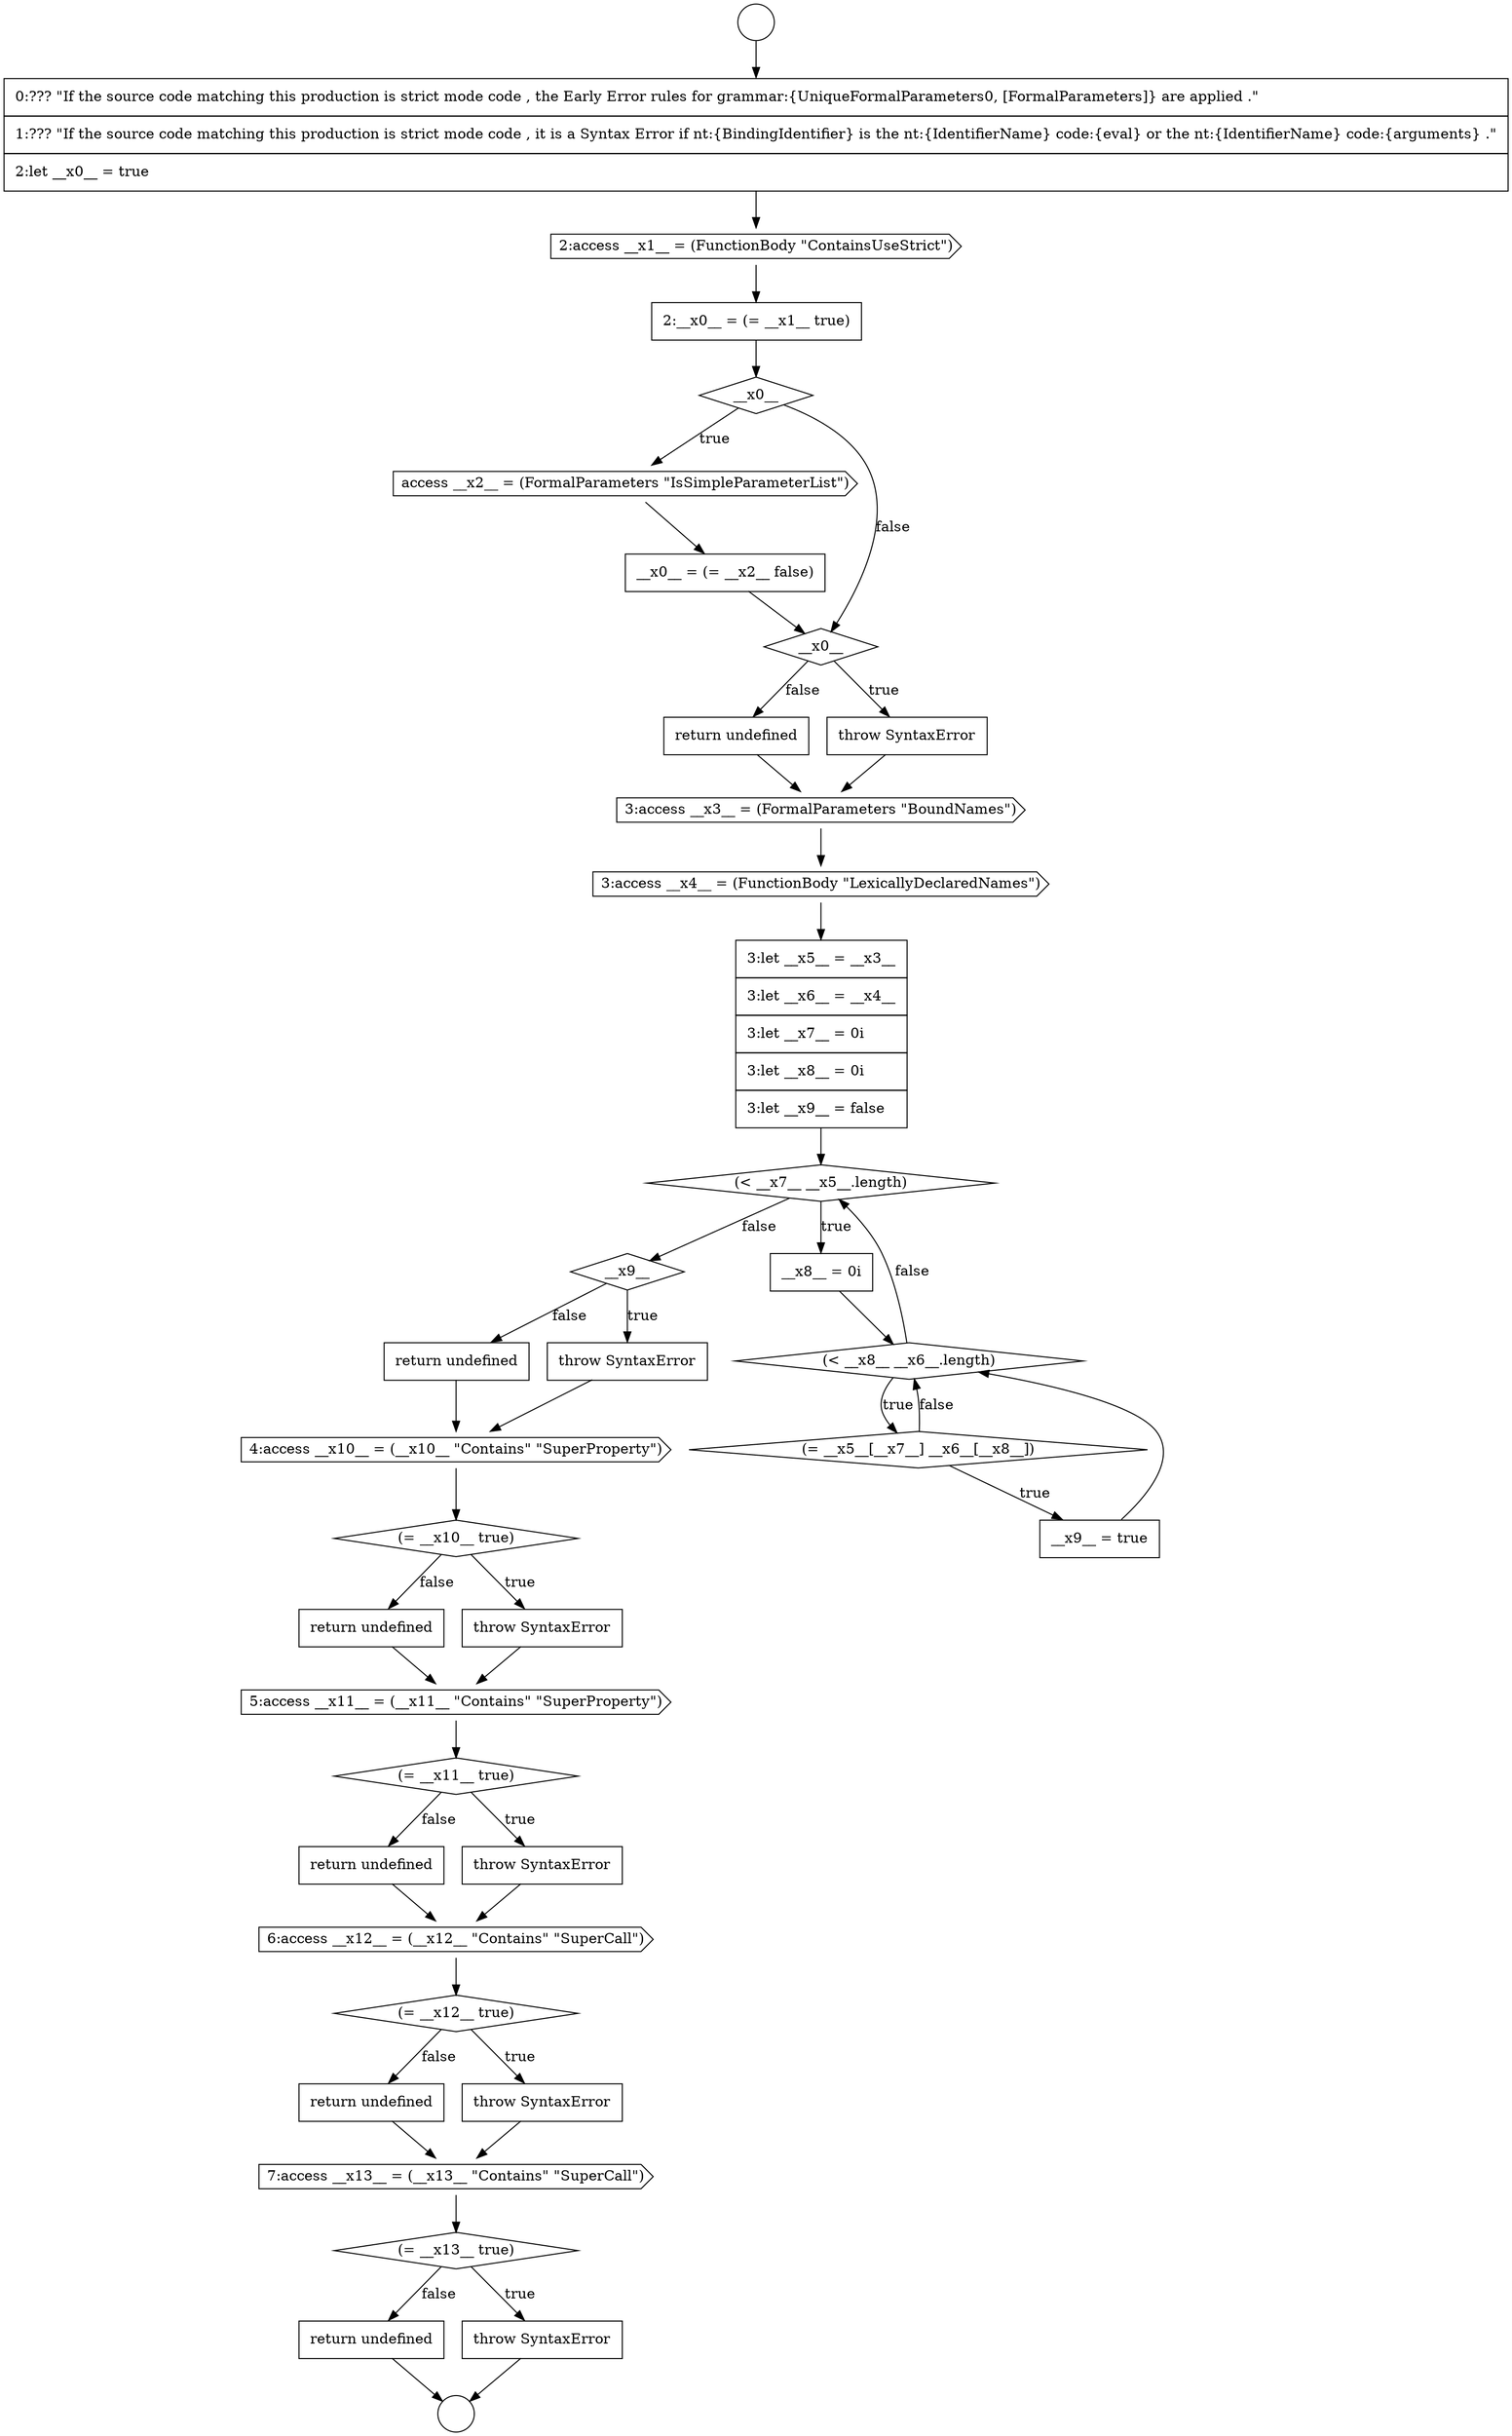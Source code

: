 digraph {
  node17394 [shape=cds, label=<<font color="black">3:access __x4__ = (FunctionBody &quot;LexicallyDeclaredNames&quot;)</font>> color="black" fillcolor="white" style=filled]
  node17407 [shape=none, margin=0, label=<<font color="black">
    <table border="0" cellborder="1" cellspacing="0" cellpadding="10">
      <tr><td align="left">return undefined</td></tr>
    </table>
  </font>> color="black" fillcolor="white" style=filled]
  node17403 [shape=none, margin=0, label=<<font color="black">
    <table border="0" cellborder="1" cellspacing="0" cellpadding="10">
      <tr><td align="left">return undefined</td></tr>
    </table>
  </font>> color="black" fillcolor="white" style=filled]
  node17389 [shape=none, margin=0, label=<<font color="black">
    <table border="0" cellborder="1" cellspacing="0" cellpadding="10">
      <tr><td align="left">__x0__ = (= __x2__ false)</td></tr>
    </table>
  </font>> color="black" fillcolor="white" style=filled]
  node17402 [shape=none, margin=0, label=<<font color="black">
    <table border="0" cellborder="1" cellspacing="0" cellpadding="10">
      <tr><td align="left">throw SyntaxError</td></tr>
    </table>
  </font>> color="black" fillcolor="white" style=filled]
  node17405 [shape=diamond, label=<<font color="black">(= __x10__ true)</font>> color="black" fillcolor="white" style=filled]
  node17392 [shape=none, margin=0, label=<<font color="black">
    <table border="0" cellborder="1" cellspacing="0" cellpadding="10">
      <tr><td align="left">return undefined</td></tr>
    </table>
  </font>> color="black" fillcolor="white" style=filled]
  node17396 [shape=diamond, label=<<font color="black">(&lt; __x7__ __x5__.length)</font>> color="black" fillcolor="white" style=filled]
  node17393 [shape=cds, label=<<font color="black">3:access __x3__ = (FormalParameters &quot;BoundNames&quot;)</font>> color="black" fillcolor="white" style=filled]
  node17388 [shape=cds, label=<<font color="black">access __x2__ = (FormalParameters &quot;IsSimpleParameterList&quot;)</font>> color="black" fillcolor="white" style=filled]
  node17417 [shape=diamond, label=<<font color="black">(= __x13__ true)</font>> color="black" fillcolor="white" style=filled]
  node17384 [shape=none, margin=0, label=<<font color="black">
    <table border="0" cellborder="1" cellspacing="0" cellpadding="10">
      <tr><td align="left">0:??? &quot;If the source code matching this production is strict mode code , the Early Error rules for grammar:{UniqueFormalParameters0, [FormalParameters]} are applied .&quot;</td></tr>
      <tr><td align="left">1:??? &quot;If the source code matching this production is strict mode code , it is a Syntax Error if nt:{BindingIdentifier} is the nt:{IdentifierName} code:{eval} or the nt:{IdentifierName} code:{arguments} .&quot;</td></tr>
      <tr><td align="left">2:let __x0__ = true</td></tr>
    </table>
  </font>> color="black" fillcolor="white" style=filled]
  node17409 [shape=diamond, label=<<font color="black">(= __x11__ true)</font>> color="black" fillcolor="white" style=filled]
  node17411 [shape=none, margin=0, label=<<font color="black">
    <table border="0" cellborder="1" cellspacing="0" cellpadding="10">
      <tr><td align="left">return undefined</td></tr>
    </table>
  </font>> color="black" fillcolor="white" style=filled]
  node17390 [shape=diamond, label=<<font color="black">__x0__</font>> color="black" fillcolor="white" style=filled]
  node17415 [shape=none, margin=0, label=<<font color="black">
    <table border="0" cellborder="1" cellspacing="0" cellpadding="10">
      <tr><td align="left">return undefined</td></tr>
    </table>
  </font>> color="black" fillcolor="white" style=filled]
  node17386 [shape=none, margin=0, label=<<font color="black">
    <table border="0" cellborder="1" cellspacing="0" cellpadding="10">
      <tr><td align="left">2:__x0__ = (= __x1__ true)</td></tr>
    </table>
  </font>> color="black" fillcolor="white" style=filled]
  node17410 [shape=none, margin=0, label=<<font color="black">
    <table border="0" cellborder="1" cellspacing="0" cellpadding="10">
      <tr><td align="left">throw SyntaxError</td></tr>
    </table>
  </font>> color="black" fillcolor="white" style=filled]
  node17398 [shape=diamond, label=<<font color="black">(&lt; __x8__ __x6__.length)</font>> color="black" fillcolor="white" style=filled]
  node17385 [shape=cds, label=<<font color="black">2:access __x1__ = (FunctionBody &quot;ContainsUseStrict&quot;)</font>> color="black" fillcolor="white" style=filled]
  node17406 [shape=none, margin=0, label=<<font color="black">
    <table border="0" cellborder="1" cellspacing="0" cellpadding="10">
      <tr><td align="left">throw SyntaxError</td></tr>
    </table>
  </font>> color="black" fillcolor="white" style=filled]
  node17395 [shape=none, margin=0, label=<<font color="black">
    <table border="0" cellborder="1" cellspacing="0" cellpadding="10">
      <tr><td align="left">3:let __x5__ = __x3__</td></tr>
      <tr><td align="left">3:let __x6__ = __x4__</td></tr>
      <tr><td align="left">3:let __x7__ = 0i</td></tr>
      <tr><td align="left">3:let __x8__ = 0i</td></tr>
      <tr><td align="left">3:let __x9__ = false</td></tr>
    </table>
  </font>> color="black" fillcolor="white" style=filled]
  node17412 [shape=cds, label=<<font color="black">6:access __x12__ = (__x12__ &quot;Contains&quot; &quot;SuperCall&quot;)</font>> color="black" fillcolor="white" style=filled]
  node17399 [shape=diamond, label=<<font color="black">(= __x5__[__x7__] __x6__[__x8__])</font>> color="black" fillcolor="white" style=filled]
  node17416 [shape=cds, label=<<font color="black">7:access __x13__ = (__x13__ &quot;Contains&quot; &quot;SuperCall&quot;)</font>> color="black" fillcolor="white" style=filled]
  node17419 [shape=none, margin=0, label=<<font color="black">
    <table border="0" cellborder="1" cellspacing="0" cellpadding="10">
      <tr><td align="left">return undefined</td></tr>
    </table>
  </font>> color="black" fillcolor="white" style=filled]
  node17382 [shape=circle label=" " color="black" fillcolor="white" style=filled]
  node17401 [shape=diamond, label=<<font color="black">__x9__</font>> color="black" fillcolor="white" style=filled]
  node17418 [shape=none, margin=0, label=<<font color="black">
    <table border="0" cellborder="1" cellspacing="0" cellpadding="10">
      <tr><td align="left">throw SyntaxError</td></tr>
    </table>
  </font>> color="black" fillcolor="white" style=filled]
  node17413 [shape=diamond, label=<<font color="black">(= __x12__ true)</font>> color="black" fillcolor="white" style=filled]
  node17383 [shape=circle label=" " color="black" fillcolor="white" style=filled]
  node17400 [shape=none, margin=0, label=<<font color="black">
    <table border="0" cellborder="1" cellspacing="0" cellpadding="10">
      <tr><td align="left">__x9__ = true</td></tr>
    </table>
  </font>> color="black" fillcolor="white" style=filled]
  node17391 [shape=none, margin=0, label=<<font color="black">
    <table border="0" cellborder="1" cellspacing="0" cellpadding="10">
      <tr><td align="left">throw SyntaxError</td></tr>
    </table>
  </font>> color="black" fillcolor="white" style=filled]
  node17408 [shape=cds, label=<<font color="black">5:access __x11__ = (__x11__ &quot;Contains&quot; &quot;SuperProperty&quot;)</font>> color="black" fillcolor="white" style=filled]
  node17397 [shape=none, margin=0, label=<<font color="black">
    <table border="0" cellborder="1" cellspacing="0" cellpadding="10">
      <tr><td align="left">__x8__ = 0i</td></tr>
    </table>
  </font>> color="black" fillcolor="white" style=filled]
  node17414 [shape=none, margin=0, label=<<font color="black">
    <table border="0" cellborder="1" cellspacing="0" cellpadding="10">
      <tr><td align="left">throw SyntaxError</td></tr>
    </table>
  </font>> color="black" fillcolor="white" style=filled]
  node17387 [shape=diamond, label=<<font color="black">__x0__</font>> color="black" fillcolor="white" style=filled]
  node17404 [shape=cds, label=<<font color="black">4:access __x10__ = (__x10__ &quot;Contains&quot; &quot;SuperProperty&quot;)</font>> color="black" fillcolor="white" style=filled]
  node17407 -> node17408 [ color="black"]
  node17385 -> node17386 [ color="black"]
  node17401 -> node17402 [label=<<font color="black">true</font>> color="black"]
  node17401 -> node17403 [label=<<font color="black">false</font>> color="black"]
  node17416 -> node17417 [ color="black"]
  node17390 -> node17391 [label=<<font color="black">true</font>> color="black"]
  node17390 -> node17392 [label=<<font color="black">false</font>> color="black"]
  node17419 -> node17383 [ color="black"]
  node17413 -> node17414 [label=<<font color="black">true</font>> color="black"]
  node17413 -> node17415 [label=<<font color="black">false</font>> color="black"]
  node17388 -> node17389 [ color="black"]
  node17397 -> node17398 [ color="black"]
  node17408 -> node17409 [ color="black"]
  node17396 -> node17397 [label=<<font color="black">true</font>> color="black"]
  node17396 -> node17401 [label=<<font color="black">false</font>> color="black"]
  node17402 -> node17404 [ color="black"]
  node17382 -> node17384 [ color="black"]
  node17395 -> node17396 [ color="black"]
  node17399 -> node17400 [label=<<font color="black">true</font>> color="black"]
  node17399 -> node17398 [label=<<font color="black">false</font>> color="black"]
  node17406 -> node17408 [ color="black"]
  node17417 -> node17418 [label=<<font color="black">true</font>> color="black"]
  node17417 -> node17419 [label=<<font color="black">false</font>> color="black"]
  node17415 -> node17416 [ color="black"]
  node17387 -> node17388 [label=<<font color="black">true</font>> color="black"]
  node17387 -> node17390 [label=<<font color="black">false</font>> color="black"]
  node17392 -> node17393 [ color="black"]
  node17409 -> node17410 [label=<<font color="black">true</font>> color="black"]
  node17409 -> node17411 [label=<<font color="black">false</font>> color="black"]
  node17394 -> node17395 [ color="black"]
  node17418 -> node17383 [ color="black"]
  node17384 -> node17385 [ color="black"]
  node17404 -> node17405 [ color="black"]
  node17412 -> node17413 [ color="black"]
  node17410 -> node17412 [ color="black"]
  node17391 -> node17393 [ color="black"]
  node17403 -> node17404 [ color="black"]
  node17405 -> node17406 [label=<<font color="black">true</font>> color="black"]
  node17405 -> node17407 [label=<<font color="black">false</font>> color="black"]
  node17393 -> node17394 [ color="black"]
  node17389 -> node17390 [ color="black"]
  node17411 -> node17412 [ color="black"]
  node17398 -> node17399 [label=<<font color="black">true</font>> color="black"]
  node17398 -> node17396 [label=<<font color="black">false</font>> color="black"]
  node17386 -> node17387 [ color="black"]
  node17414 -> node17416 [ color="black"]
  node17400 -> node17398 [ color="black"]
}
